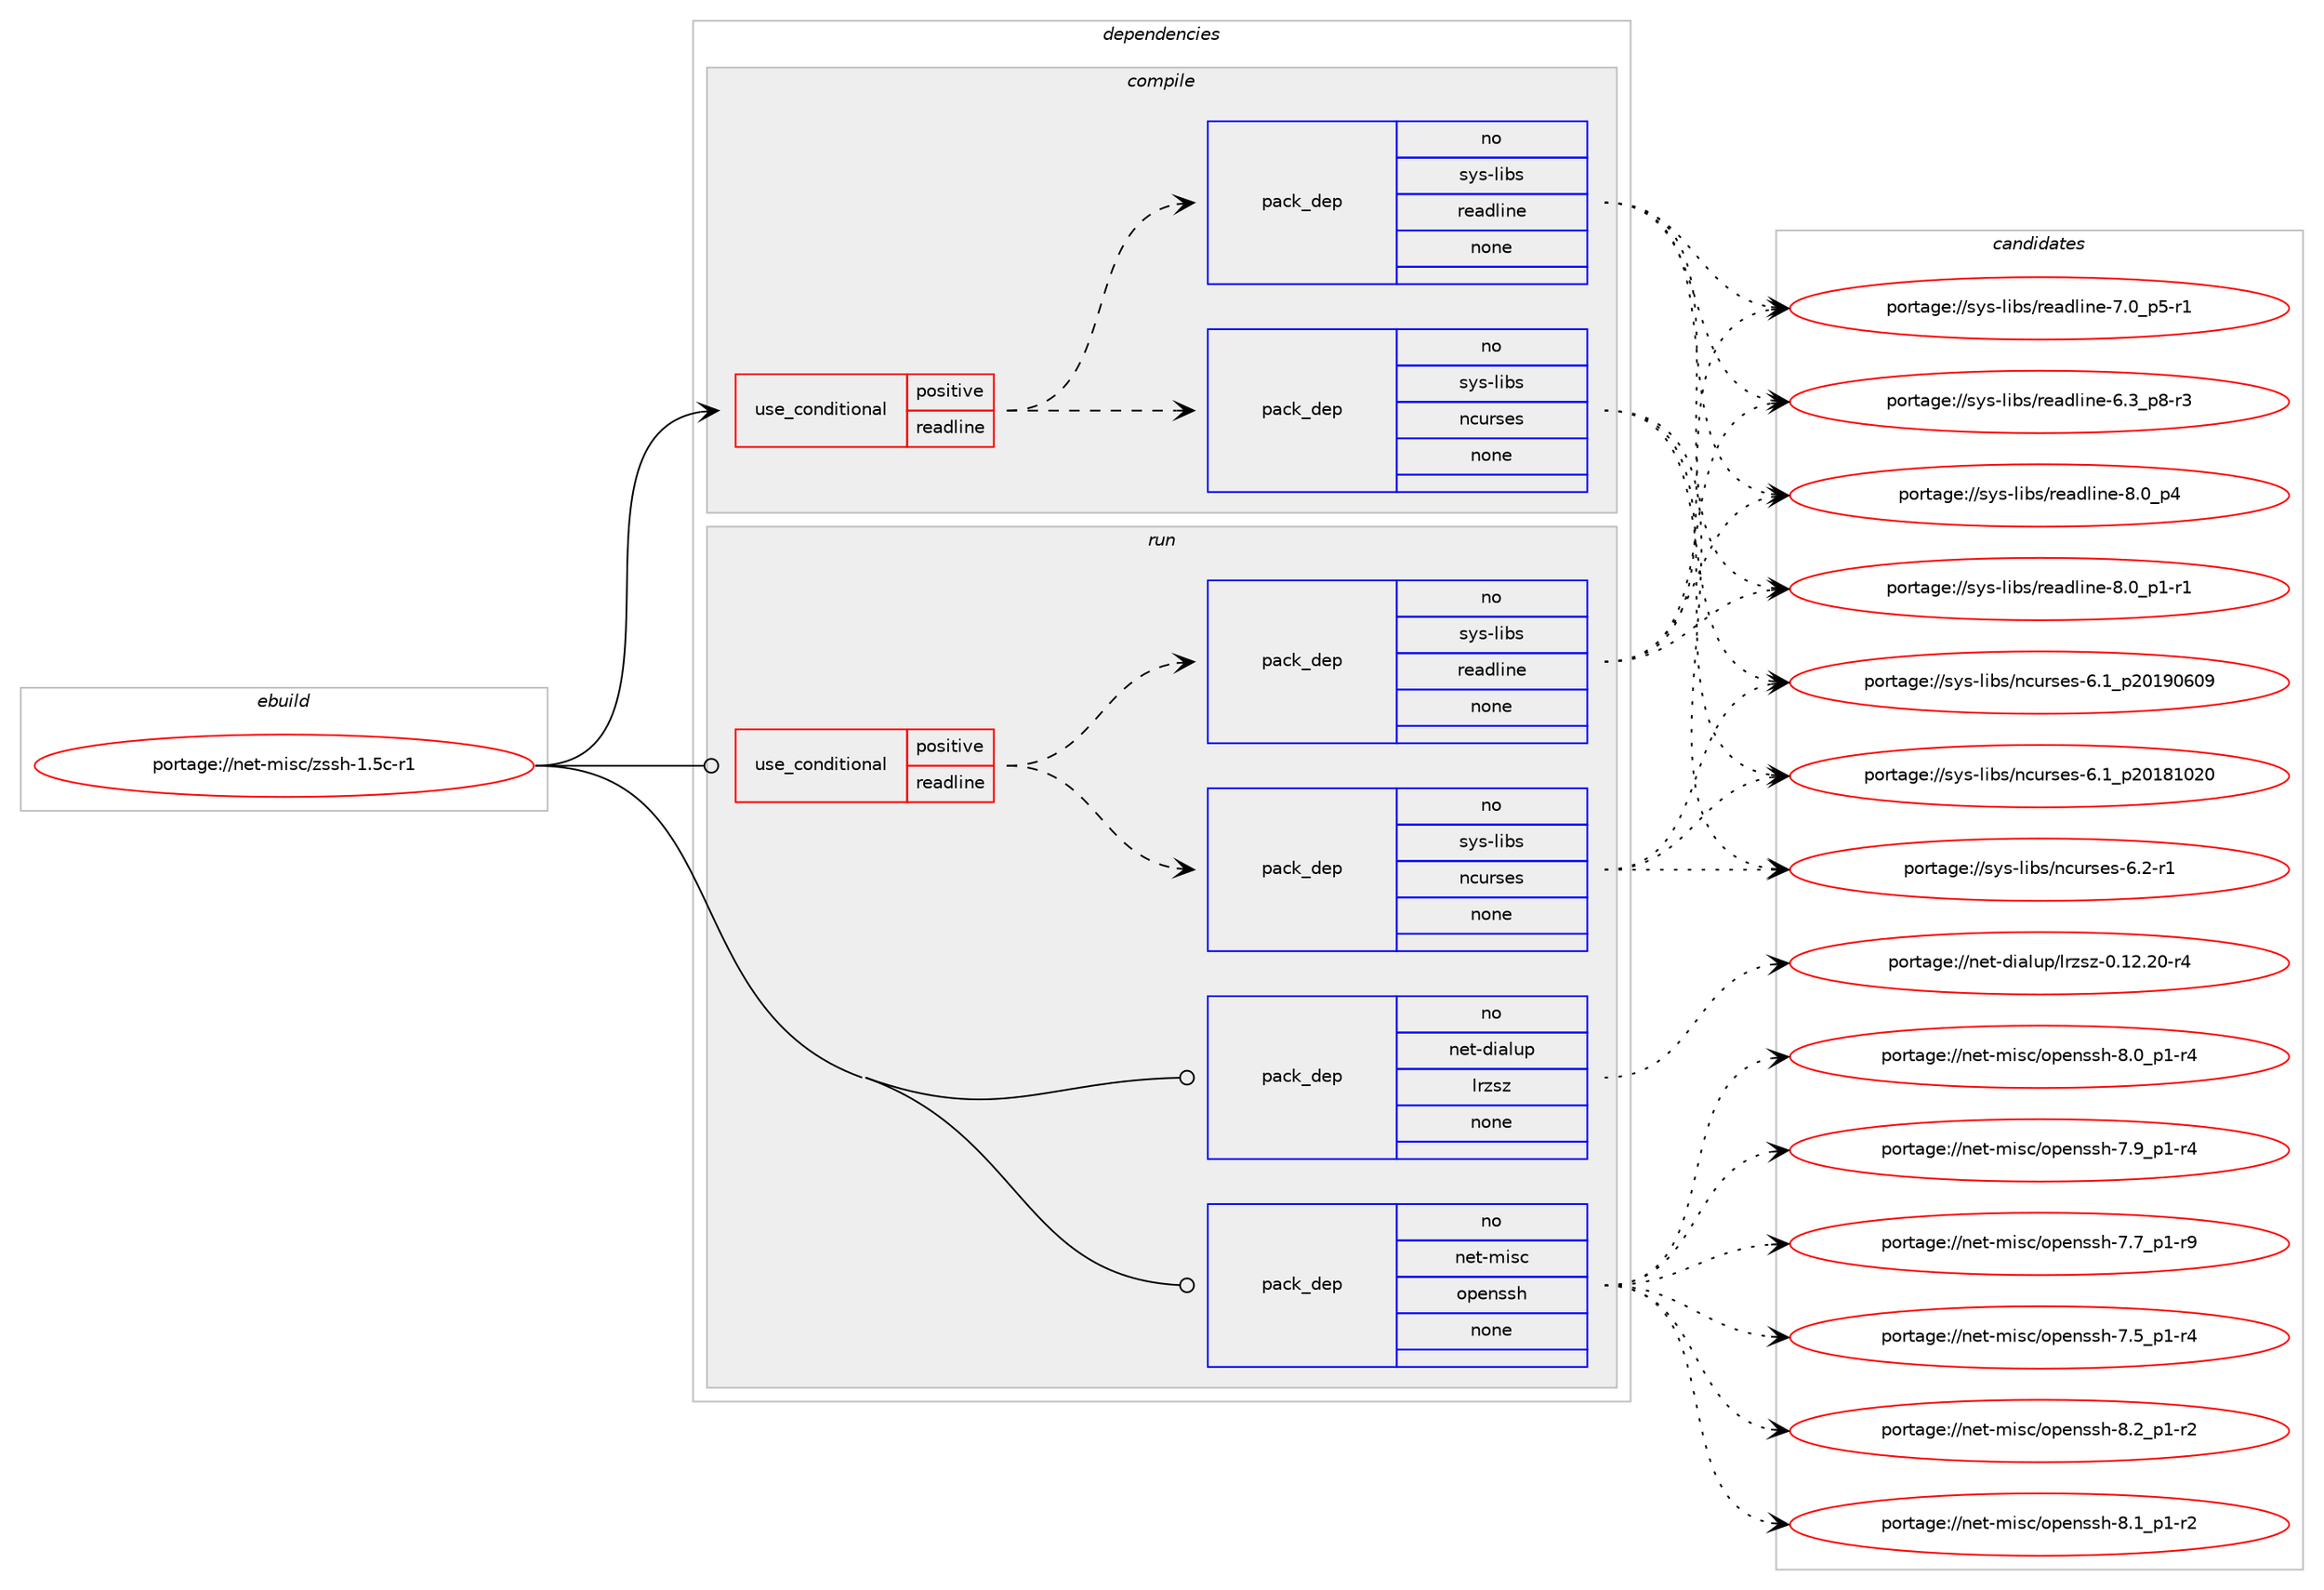 digraph prolog {

# *************
# Graph options
# *************

newrank=true;
concentrate=true;
compound=true;
graph [rankdir=LR,fontname=Helvetica,fontsize=10,ranksep=1.5];#, ranksep=2.5, nodesep=0.2];
edge  [arrowhead=vee];
node  [fontname=Helvetica,fontsize=10];

# **********
# The ebuild
# **********

subgraph cluster_leftcol {
color=gray;
rank=same;
label=<<i>ebuild</i>>;
id [label="portage://net-misc/zssh-1.5c-r1", color=red, width=4, href="../net-misc/zssh-1.5c-r1.svg"];
}

# ****************
# The dependencies
# ****************

subgraph cluster_midcol {
color=gray;
label=<<i>dependencies</i>>;
subgraph cluster_compile {
fillcolor="#eeeeee";
style=filled;
label=<<i>compile</i>>;
subgraph cond21425 {
dependency107429 [label=<<TABLE BORDER="0" CELLBORDER="1" CELLSPACING="0" CELLPADDING="4"><TR><TD ROWSPAN="3" CELLPADDING="10">use_conditional</TD></TR><TR><TD>positive</TD></TR><TR><TD>readline</TD></TR></TABLE>>, shape=none, color=red];
subgraph pack84142 {
dependency107430 [label=<<TABLE BORDER="0" CELLBORDER="1" CELLSPACING="0" CELLPADDING="4" WIDTH="220"><TR><TD ROWSPAN="6" CELLPADDING="30">pack_dep</TD></TR><TR><TD WIDTH="110">no</TD></TR><TR><TD>sys-libs</TD></TR><TR><TD>ncurses</TD></TR><TR><TD>none</TD></TR><TR><TD></TD></TR></TABLE>>, shape=none, color=blue];
}
dependency107429:e -> dependency107430:w [weight=20,style="dashed",arrowhead="vee"];
subgraph pack84143 {
dependency107431 [label=<<TABLE BORDER="0" CELLBORDER="1" CELLSPACING="0" CELLPADDING="4" WIDTH="220"><TR><TD ROWSPAN="6" CELLPADDING="30">pack_dep</TD></TR><TR><TD WIDTH="110">no</TD></TR><TR><TD>sys-libs</TD></TR><TR><TD>readline</TD></TR><TR><TD>none</TD></TR><TR><TD></TD></TR></TABLE>>, shape=none, color=blue];
}
dependency107429:e -> dependency107431:w [weight=20,style="dashed",arrowhead="vee"];
}
id:e -> dependency107429:w [weight=20,style="solid",arrowhead="vee"];
}
subgraph cluster_compileandrun {
fillcolor="#eeeeee";
style=filled;
label=<<i>compile and run</i>>;
}
subgraph cluster_run {
fillcolor="#eeeeee";
style=filled;
label=<<i>run</i>>;
subgraph cond21426 {
dependency107432 [label=<<TABLE BORDER="0" CELLBORDER="1" CELLSPACING="0" CELLPADDING="4"><TR><TD ROWSPAN="3" CELLPADDING="10">use_conditional</TD></TR><TR><TD>positive</TD></TR><TR><TD>readline</TD></TR></TABLE>>, shape=none, color=red];
subgraph pack84144 {
dependency107433 [label=<<TABLE BORDER="0" CELLBORDER="1" CELLSPACING="0" CELLPADDING="4" WIDTH="220"><TR><TD ROWSPAN="6" CELLPADDING="30">pack_dep</TD></TR><TR><TD WIDTH="110">no</TD></TR><TR><TD>sys-libs</TD></TR><TR><TD>ncurses</TD></TR><TR><TD>none</TD></TR><TR><TD></TD></TR></TABLE>>, shape=none, color=blue];
}
dependency107432:e -> dependency107433:w [weight=20,style="dashed",arrowhead="vee"];
subgraph pack84145 {
dependency107434 [label=<<TABLE BORDER="0" CELLBORDER="1" CELLSPACING="0" CELLPADDING="4" WIDTH="220"><TR><TD ROWSPAN="6" CELLPADDING="30">pack_dep</TD></TR><TR><TD WIDTH="110">no</TD></TR><TR><TD>sys-libs</TD></TR><TR><TD>readline</TD></TR><TR><TD>none</TD></TR><TR><TD></TD></TR></TABLE>>, shape=none, color=blue];
}
dependency107432:e -> dependency107434:w [weight=20,style="dashed",arrowhead="vee"];
}
id:e -> dependency107432:w [weight=20,style="solid",arrowhead="odot"];
subgraph pack84146 {
dependency107435 [label=<<TABLE BORDER="0" CELLBORDER="1" CELLSPACING="0" CELLPADDING="4" WIDTH="220"><TR><TD ROWSPAN="6" CELLPADDING="30">pack_dep</TD></TR><TR><TD WIDTH="110">no</TD></TR><TR><TD>net-dialup</TD></TR><TR><TD>lrzsz</TD></TR><TR><TD>none</TD></TR><TR><TD></TD></TR></TABLE>>, shape=none, color=blue];
}
id:e -> dependency107435:w [weight=20,style="solid",arrowhead="odot"];
subgraph pack84147 {
dependency107436 [label=<<TABLE BORDER="0" CELLBORDER="1" CELLSPACING="0" CELLPADDING="4" WIDTH="220"><TR><TD ROWSPAN="6" CELLPADDING="30">pack_dep</TD></TR><TR><TD WIDTH="110">no</TD></TR><TR><TD>net-misc</TD></TR><TR><TD>openssh</TD></TR><TR><TD>none</TD></TR><TR><TD></TD></TR></TABLE>>, shape=none, color=blue];
}
id:e -> dependency107436:w [weight=20,style="solid",arrowhead="odot"];
}
}

# **************
# The candidates
# **************

subgraph cluster_choices {
rank=same;
color=gray;
label=<<i>candidates</i>>;

subgraph choice84142 {
color=black;
nodesep=1;
choice11512111545108105981154711099117114115101115455446504511449 [label="portage://sys-libs/ncurses-6.2-r1", color=red, width=4,href="../sys-libs/ncurses-6.2-r1.svg"];
choice1151211154510810598115471109911711411510111545544649951125048495748544857 [label="portage://sys-libs/ncurses-6.1_p20190609", color=red, width=4,href="../sys-libs/ncurses-6.1_p20190609.svg"];
choice1151211154510810598115471109911711411510111545544649951125048495649485048 [label="portage://sys-libs/ncurses-6.1_p20181020", color=red, width=4,href="../sys-libs/ncurses-6.1_p20181020.svg"];
dependency107430:e -> choice11512111545108105981154711099117114115101115455446504511449:w [style=dotted,weight="100"];
dependency107430:e -> choice1151211154510810598115471109911711411510111545544649951125048495748544857:w [style=dotted,weight="100"];
dependency107430:e -> choice1151211154510810598115471109911711411510111545544649951125048495649485048:w [style=dotted,weight="100"];
}
subgraph choice84143 {
color=black;
nodesep=1;
choice11512111545108105981154711410197100108105110101455646489511252 [label="portage://sys-libs/readline-8.0_p4", color=red, width=4,href="../sys-libs/readline-8.0_p4.svg"];
choice115121115451081059811547114101971001081051101014556464895112494511449 [label="portage://sys-libs/readline-8.0_p1-r1", color=red, width=4,href="../sys-libs/readline-8.0_p1-r1.svg"];
choice115121115451081059811547114101971001081051101014555464895112534511449 [label="portage://sys-libs/readline-7.0_p5-r1", color=red, width=4,href="../sys-libs/readline-7.0_p5-r1.svg"];
choice115121115451081059811547114101971001081051101014554465195112564511451 [label="portage://sys-libs/readline-6.3_p8-r3", color=red, width=4,href="../sys-libs/readline-6.3_p8-r3.svg"];
dependency107431:e -> choice11512111545108105981154711410197100108105110101455646489511252:w [style=dotted,weight="100"];
dependency107431:e -> choice115121115451081059811547114101971001081051101014556464895112494511449:w [style=dotted,weight="100"];
dependency107431:e -> choice115121115451081059811547114101971001081051101014555464895112534511449:w [style=dotted,weight="100"];
dependency107431:e -> choice115121115451081059811547114101971001081051101014554465195112564511451:w [style=dotted,weight="100"];
}
subgraph choice84144 {
color=black;
nodesep=1;
choice11512111545108105981154711099117114115101115455446504511449 [label="portage://sys-libs/ncurses-6.2-r1", color=red, width=4,href="../sys-libs/ncurses-6.2-r1.svg"];
choice1151211154510810598115471109911711411510111545544649951125048495748544857 [label="portage://sys-libs/ncurses-6.1_p20190609", color=red, width=4,href="../sys-libs/ncurses-6.1_p20190609.svg"];
choice1151211154510810598115471109911711411510111545544649951125048495649485048 [label="portage://sys-libs/ncurses-6.1_p20181020", color=red, width=4,href="../sys-libs/ncurses-6.1_p20181020.svg"];
dependency107433:e -> choice11512111545108105981154711099117114115101115455446504511449:w [style=dotted,weight="100"];
dependency107433:e -> choice1151211154510810598115471109911711411510111545544649951125048495748544857:w [style=dotted,weight="100"];
dependency107433:e -> choice1151211154510810598115471109911711411510111545544649951125048495649485048:w [style=dotted,weight="100"];
}
subgraph choice84145 {
color=black;
nodesep=1;
choice11512111545108105981154711410197100108105110101455646489511252 [label="portage://sys-libs/readline-8.0_p4", color=red, width=4,href="../sys-libs/readline-8.0_p4.svg"];
choice115121115451081059811547114101971001081051101014556464895112494511449 [label="portage://sys-libs/readline-8.0_p1-r1", color=red, width=4,href="../sys-libs/readline-8.0_p1-r1.svg"];
choice115121115451081059811547114101971001081051101014555464895112534511449 [label="portage://sys-libs/readline-7.0_p5-r1", color=red, width=4,href="../sys-libs/readline-7.0_p5-r1.svg"];
choice115121115451081059811547114101971001081051101014554465195112564511451 [label="portage://sys-libs/readline-6.3_p8-r3", color=red, width=4,href="../sys-libs/readline-6.3_p8-r3.svg"];
dependency107434:e -> choice11512111545108105981154711410197100108105110101455646489511252:w [style=dotted,weight="100"];
dependency107434:e -> choice115121115451081059811547114101971001081051101014556464895112494511449:w [style=dotted,weight="100"];
dependency107434:e -> choice115121115451081059811547114101971001081051101014555464895112534511449:w [style=dotted,weight="100"];
dependency107434:e -> choice115121115451081059811547114101971001081051101014554465195112564511451:w [style=dotted,weight="100"];
}
subgraph choice84146 {
color=black;
nodesep=1;
choice11010111645100105971081171124710811412211512245484649504650484511452 [label="portage://net-dialup/lrzsz-0.12.20-r4", color=red, width=4,href="../net-dialup/lrzsz-0.12.20-r4.svg"];
dependency107435:e -> choice11010111645100105971081171124710811412211512245484649504650484511452:w [style=dotted,weight="100"];
}
subgraph choice84147 {
color=black;
nodesep=1;
choice1101011164510910511599471111121011101151151044556465095112494511450 [label="portage://net-misc/openssh-8.2_p1-r2", color=red, width=4,href="../net-misc/openssh-8.2_p1-r2.svg"];
choice1101011164510910511599471111121011101151151044556464995112494511450 [label="portage://net-misc/openssh-8.1_p1-r2", color=red, width=4,href="../net-misc/openssh-8.1_p1-r2.svg"];
choice1101011164510910511599471111121011101151151044556464895112494511452 [label="portage://net-misc/openssh-8.0_p1-r4", color=red, width=4,href="../net-misc/openssh-8.0_p1-r4.svg"];
choice1101011164510910511599471111121011101151151044555465795112494511452 [label="portage://net-misc/openssh-7.9_p1-r4", color=red, width=4,href="../net-misc/openssh-7.9_p1-r4.svg"];
choice1101011164510910511599471111121011101151151044555465595112494511457 [label="portage://net-misc/openssh-7.7_p1-r9", color=red, width=4,href="../net-misc/openssh-7.7_p1-r9.svg"];
choice1101011164510910511599471111121011101151151044555465395112494511452 [label="portage://net-misc/openssh-7.5_p1-r4", color=red, width=4,href="../net-misc/openssh-7.5_p1-r4.svg"];
dependency107436:e -> choice1101011164510910511599471111121011101151151044556465095112494511450:w [style=dotted,weight="100"];
dependency107436:e -> choice1101011164510910511599471111121011101151151044556464995112494511450:w [style=dotted,weight="100"];
dependency107436:e -> choice1101011164510910511599471111121011101151151044556464895112494511452:w [style=dotted,weight="100"];
dependency107436:e -> choice1101011164510910511599471111121011101151151044555465795112494511452:w [style=dotted,weight="100"];
dependency107436:e -> choice1101011164510910511599471111121011101151151044555465595112494511457:w [style=dotted,weight="100"];
dependency107436:e -> choice1101011164510910511599471111121011101151151044555465395112494511452:w [style=dotted,weight="100"];
}
}

}
